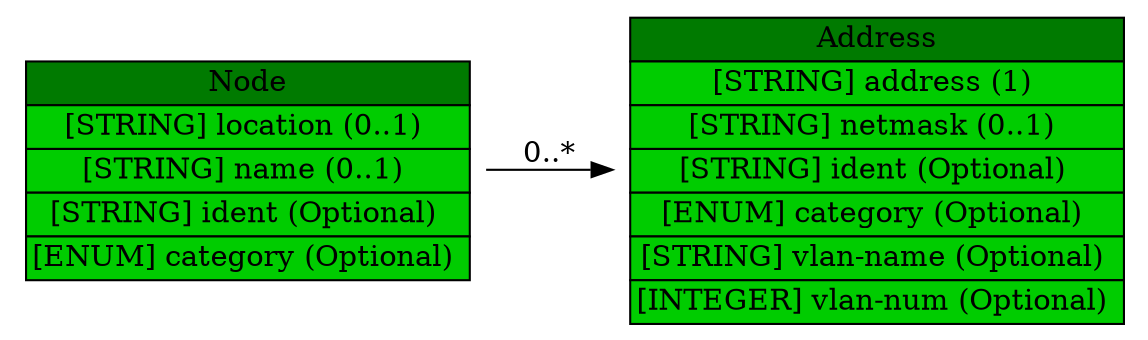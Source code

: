 digraph "Node" {
	graph [rankdir=LR];
	node [label="\N"];
	graph [bb="0,0,528,148"];
	"Node" [label=<<table BORDER="0" CELLBORDER="1" CELLSPACING="0"> <tr > <td BGCOLOR="#007a00" HREF="#" TITLE="The Node class is used to identify hosts and other network devices (routers, switches, etc.). ">Node</td> </tr>" %<tr><td BGCOLOR="#00CC00" HREF="#" TITLE="The location of the equipment.">[STRING] location (0..1) </td></tr>%<tr><td BGCOLOR="#00CC00" HREF="#" TITLE="The name of the equipment.  This information MUST be provided if no Address information is given.">[STRING] name (0..1) </td></tr>%<tr><td BGCOLOR="#00CC00" HREF="#" TITLE="A unique identifier for the node; see Section 3.2.9.">[STRING] ident (Optional) </td></tr>%<tr><td BGCOLOR="#00CC00" HREF="#" TITLE="The &quot;domain&quot; from which the name information was obtained, if relevant.  The permitted values for this attribute are shown in the table below.  The default value is &quot;unknown&quot;. (See also Section 10 for extensions to the table.)">[ENUM] category (Optional) </td></tr>%</table>>, shape=plaintext, pos="110,74", width="3.0278", height="1.5139"];
	Address [label=<<table BORDER="0" CELLBORDER="1" CELLSPACING="0"> <tr > <td BGCOLOR="#007a00" HREF="#" TITLE="The Address class is used to represent network, hardware, and application addresses. ">Address</td> </tr>" %<tr><td BGCOLOR="#00CC00" HREF="#" TITLE="The address information.  The format of this data is governed by the category attribute.">[STRING] address (1) </td></tr>%<tr><td BGCOLOR="#00CC00" HREF="#" TITLE="The network mask for the address, if appropriate.">[STRING] netmask (0..1) </td></tr>%<tr><td BGCOLOR="#00CC00" HREF="#" TITLE="A unique identifier for the address; see Section 3.2.9.">[STRING] ident (Optional) </td></tr>%<tr><td BGCOLOR="#00CC00" HREF="#" TITLE="The type of address represented.  The permitted values for this attribute are shown below.  The default value is &quot;unknown&quot;.  (See also Section 10.)">[ENUM] category (Optional) </td></tr>%<tr><td BGCOLOR="#00CC00" HREF="#" TITLE="The name of the Virtual LAN to which the address belongs.">[STRING] vlan-name (Optional) </td></tr>%<tr><td BGCOLOR="#00CC00" HREF="#" TITLE="The number of the Virtual LAN to which the address belongs.">[INTEGER] vlan-num (Optional) </td></tr>%</table>>, shape=plaintext, pos="405,74", width="3.3889", height="2.0694"];
	"Node" -> Address [label="0..*", pos="e,282.16,74 219.85,74 236.83,74 254.52,74 271.94,74", lp="251,82.5"];
}

